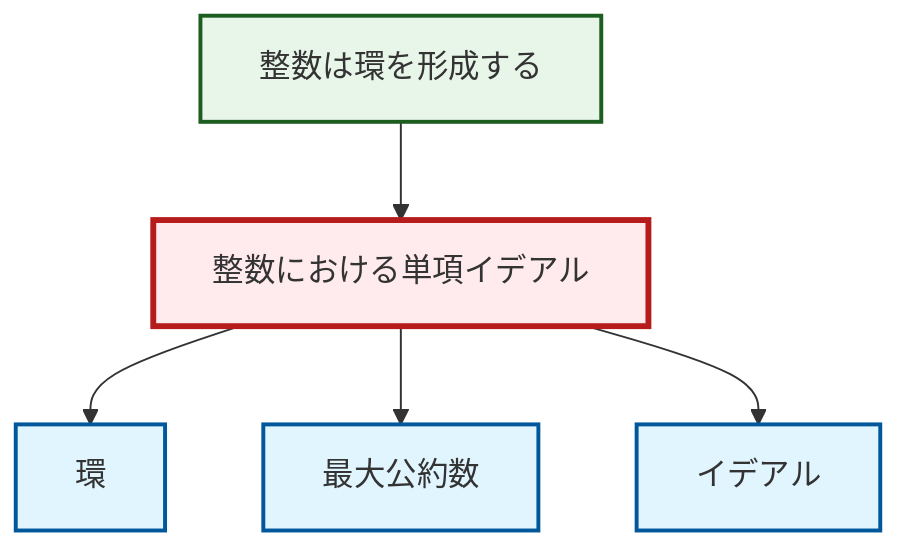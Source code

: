 graph TD
    classDef definition fill:#e1f5fe,stroke:#01579b,stroke-width:2px
    classDef theorem fill:#f3e5f5,stroke:#4a148c,stroke-width:2px
    classDef axiom fill:#fff3e0,stroke:#e65100,stroke-width:2px
    classDef example fill:#e8f5e9,stroke:#1b5e20,stroke-width:2px
    classDef current fill:#ffebee,stroke:#b71c1c,stroke-width:3px
    def-gcd["最大公約数"]:::definition
    ex-integers-ring["整数は環を形成する"]:::example
    def-ring["環"]:::definition
    ex-principal-ideal["整数における単項イデアル"]:::example
    def-ideal["イデアル"]:::definition
    ex-principal-ideal --> def-ring
    ex-principal-ideal --> def-gcd
    ex-principal-ideal --> def-ideal
    ex-integers-ring --> ex-principal-ideal
    class ex-principal-ideal current